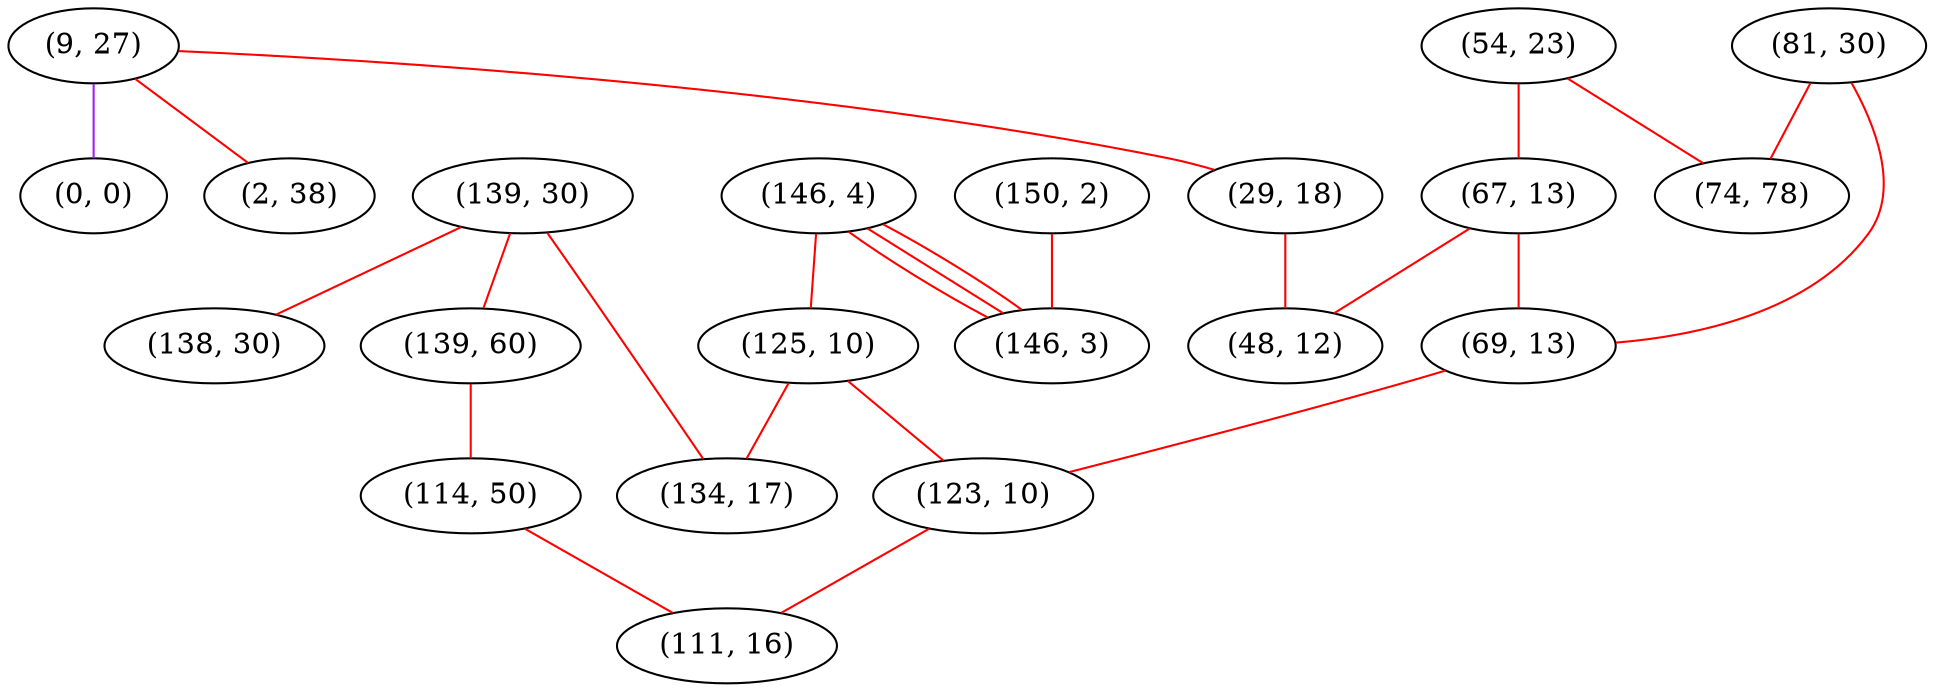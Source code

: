 graph "" {
"(9, 27)";
"(54, 23)";
"(139, 30)";
"(67, 13)";
"(146, 4)";
"(139, 60)";
"(150, 2)";
"(81, 30)";
"(69, 13)";
"(0, 0)";
"(74, 78)";
"(125, 10)";
"(138, 30)";
"(123, 10)";
"(2, 38)";
"(114, 50)";
"(29, 18)";
"(134, 17)";
"(111, 16)";
"(146, 3)";
"(48, 12)";
"(9, 27)" -- "(2, 38)"  [color=red, key=0, weight=1];
"(9, 27)" -- "(29, 18)"  [color=red, key=0, weight=1];
"(9, 27)" -- "(0, 0)"  [color=purple, key=0, weight=4];
"(54, 23)" -- "(74, 78)"  [color=red, key=0, weight=1];
"(54, 23)" -- "(67, 13)"  [color=red, key=0, weight=1];
"(139, 30)" -- "(134, 17)"  [color=red, key=0, weight=1];
"(139, 30)" -- "(138, 30)"  [color=red, key=0, weight=1];
"(139, 30)" -- "(139, 60)"  [color=red, key=0, weight=1];
"(67, 13)" -- "(69, 13)"  [color=red, key=0, weight=1];
"(67, 13)" -- "(48, 12)"  [color=red, key=0, weight=1];
"(146, 4)" -- "(146, 3)"  [color=red, key=0, weight=1];
"(146, 4)" -- "(146, 3)"  [color=red, key=1, weight=1];
"(146, 4)" -- "(146, 3)"  [color=red, key=2, weight=1];
"(146, 4)" -- "(125, 10)"  [color=red, key=0, weight=1];
"(139, 60)" -- "(114, 50)"  [color=red, key=0, weight=1];
"(150, 2)" -- "(146, 3)"  [color=red, key=0, weight=1];
"(81, 30)" -- "(74, 78)"  [color=red, key=0, weight=1];
"(81, 30)" -- "(69, 13)"  [color=red, key=0, weight=1];
"(69, 13)" -- "(123, 10)"  [color=red, key=0, weight=1];
"(125, 10)" -- "(123, 10)"  [color=red, key=0, weight=1];
"(125, 10)" -- "(134, 17)"  [color=red, key=0, weight=1];
"(123, 10)" -- "(111, 16)"  [color=red, key=0, weight=1];
"(114, 50)" -- "(111, 16)"  [color=red, key=0, weight=1];
"(29, 18)" -- "(48, 12)"  [color=red, key=0, weight=1];
}
